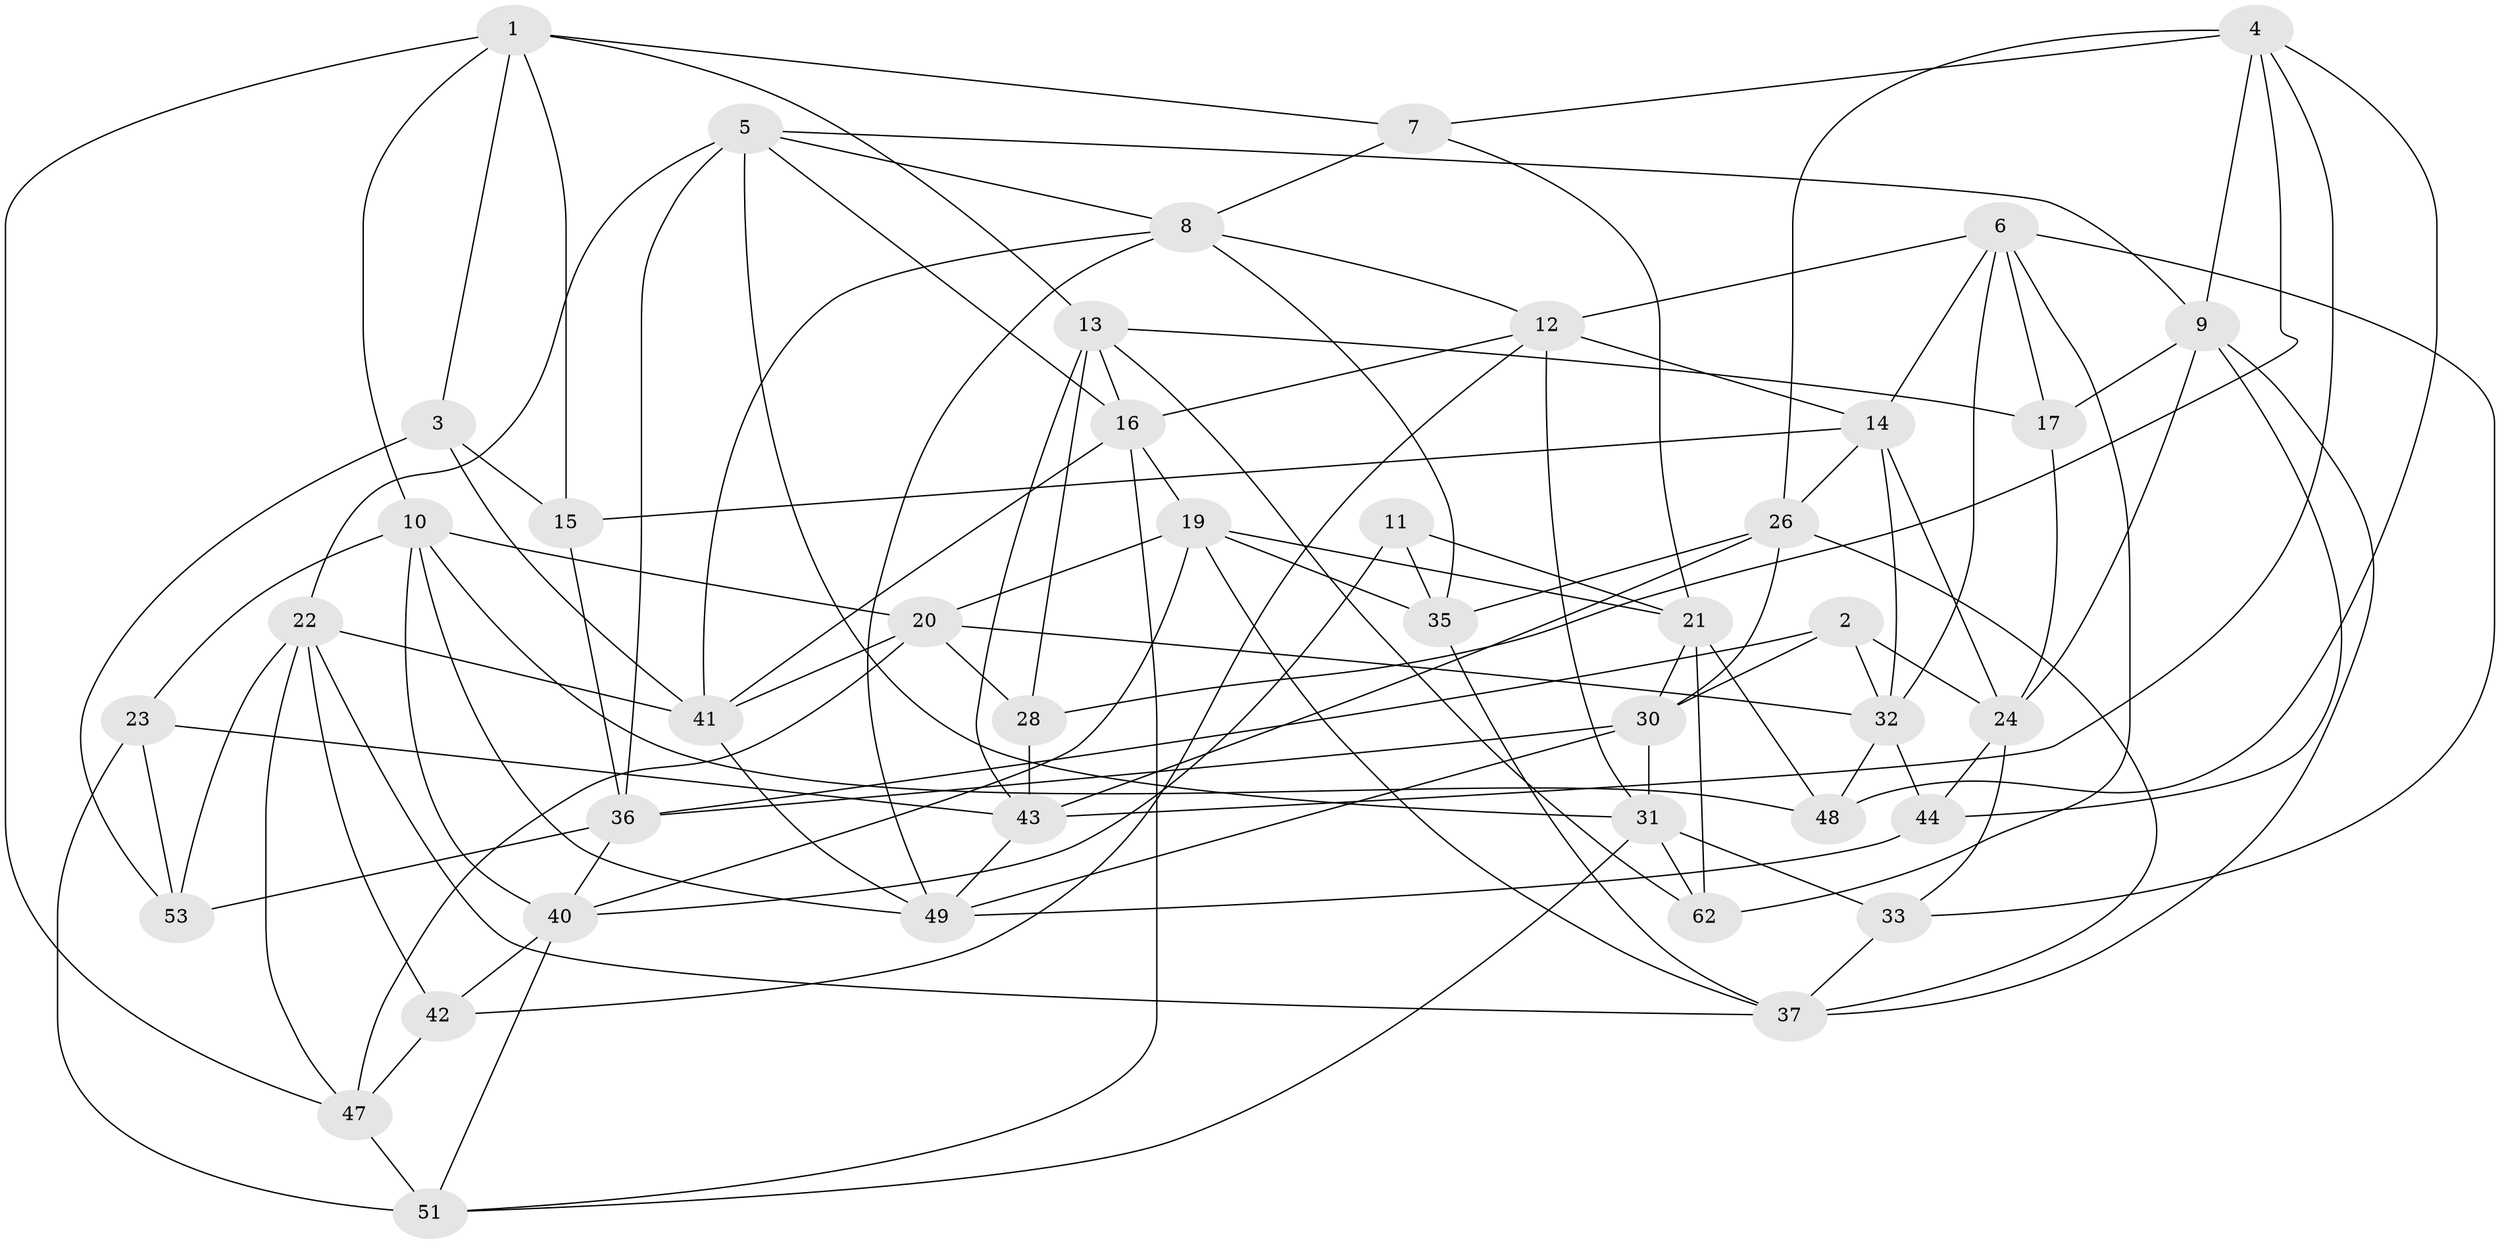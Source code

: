 // original degree distribution, {4: 1.0}
// Generated by graph-tools (version 1.1) at 2025/42/03/06/25 10:42:17]
// undirected, 43 vertices, 113 edges
graph export_dot {
graph [start="1"]
  node [color=gray90,style=filled];
  1 [super="+29"];
  2;
  3;
  4 [super="+54"];
  5 [super="+69"];
  6 [super="+68"];
  7;
  8 [super="+67"];
  9 [super="+27"];
  10 [super="+25"];
  11;
  12 [super="+66"];
  13 [super="+71"];
  14 [super="+18"];
  15;
  16 [super="+63"];
  17;
  19 [super="+34"];
  20 [super="+65"];
  21 [super="+55"];
  22 [super="+61"];
  23;
  24 [super="+38"];
  26 [super="+39"];
  28;
  30 [super="+50"];
  31 [super="+52"];
  32 [super="+46"];
  33;
  35 [super="+70"];
  36 [super="+45"];
  37 [super="+60"];
  40 [super="+72"];
  41 [super="+59"];
  42;
  43 [super="+58"];
  44;
  47 [super="+57"];
  48;
  49 [super="+64"];
  51 [super="+56"];
  53;
  62;
  1 -- 15;
  1 -- 10;
  1 -- 13;
  1 -- 3;
  1 -- 47;
  1 -- 7;
  2 -- 24;
  2 -- 36;
  2 -- 32;
  2 -- 30;
  3 -- 15;
  3 -- 53;
  3 -- 41;
  4 -- 43;
  4 -- 7;
  4 -- 28;
  4 -- 48;
  4 -- 26;
  4 -- 9;
  5 -- 22;
  5 -- 16;
  5 -- 8;
  5 -- 9;
  5 -- 36;
  5 -- 31;
  6 -- 14;
  6 -- 12;
  6 -- 32;
  6 -- 62;
  6 -- 33;
  6 -- 17;
  7 -- 21;
  7 -- 8;
  8 -- 12;
  8 -- 41;
  8 -- 35;
  8 -- 49;
  9 -- 37;
  9 -- 24;
  9 -- 17;
  9 -- 44;
  10 -- 48;
  10 -- 40;
  10 -- 20;
  10 -- 23;
  10 -- 49;
  11 -- 35 [weight=2];
  11 -- 40;
  11 -- 21;
  12 -- 31;
  12 -- 42;
  12 -- 16;
  12 -- 14;
  13 -- 62;
  13 -- 28;
  13 -- 16;
  13 -- 17;
  13 -- 43;
  14 -- 15;
  14 -- 32;
  14 -- 24;
  14 -- 26;
  15 -- 36;
  16 -- 41;
  16 -- 19;
  16 -- 51;
  17 -- 24;
  19 -- 37;
  19 -- 20;
  19 -- 40;
  19 -- 35;
  19 -- 21;
  20 -- 32;
  20 -- 28;
  20 -- 41;
  20 -- 47;
  21 -- 62;
  21 -- 48;
  21 -- 30;
  22 -- 42;
  22 -- 37;
  22 -- 41;
  22 -- 53;
  22 -- 47;
  23 -- 53;
  23 -- 51;
  23 -- 43;
  24 -- 33;
  24 -- 44;
  26 -- 30;
  26 -- 35;
  26 -- 43;
  26 -- 37;
  28 -- 43;
  30 -- 49;
  30 -- 31;
  30 -- 36;
  31 -- 51;
  31 -- 33;
  31 -- 62;
  32 -- 44;
  32 -- 48;
  33 -- 37;
  35 -- 37;
  36 -- 53;
  36 -- 40;
  40 -- 51;
  40 -- 42;
  41 -- 49;
  42 -- 47;
  43 -- 49;
  44 -- 49;
  47 -- 51 [weight=2];
}
